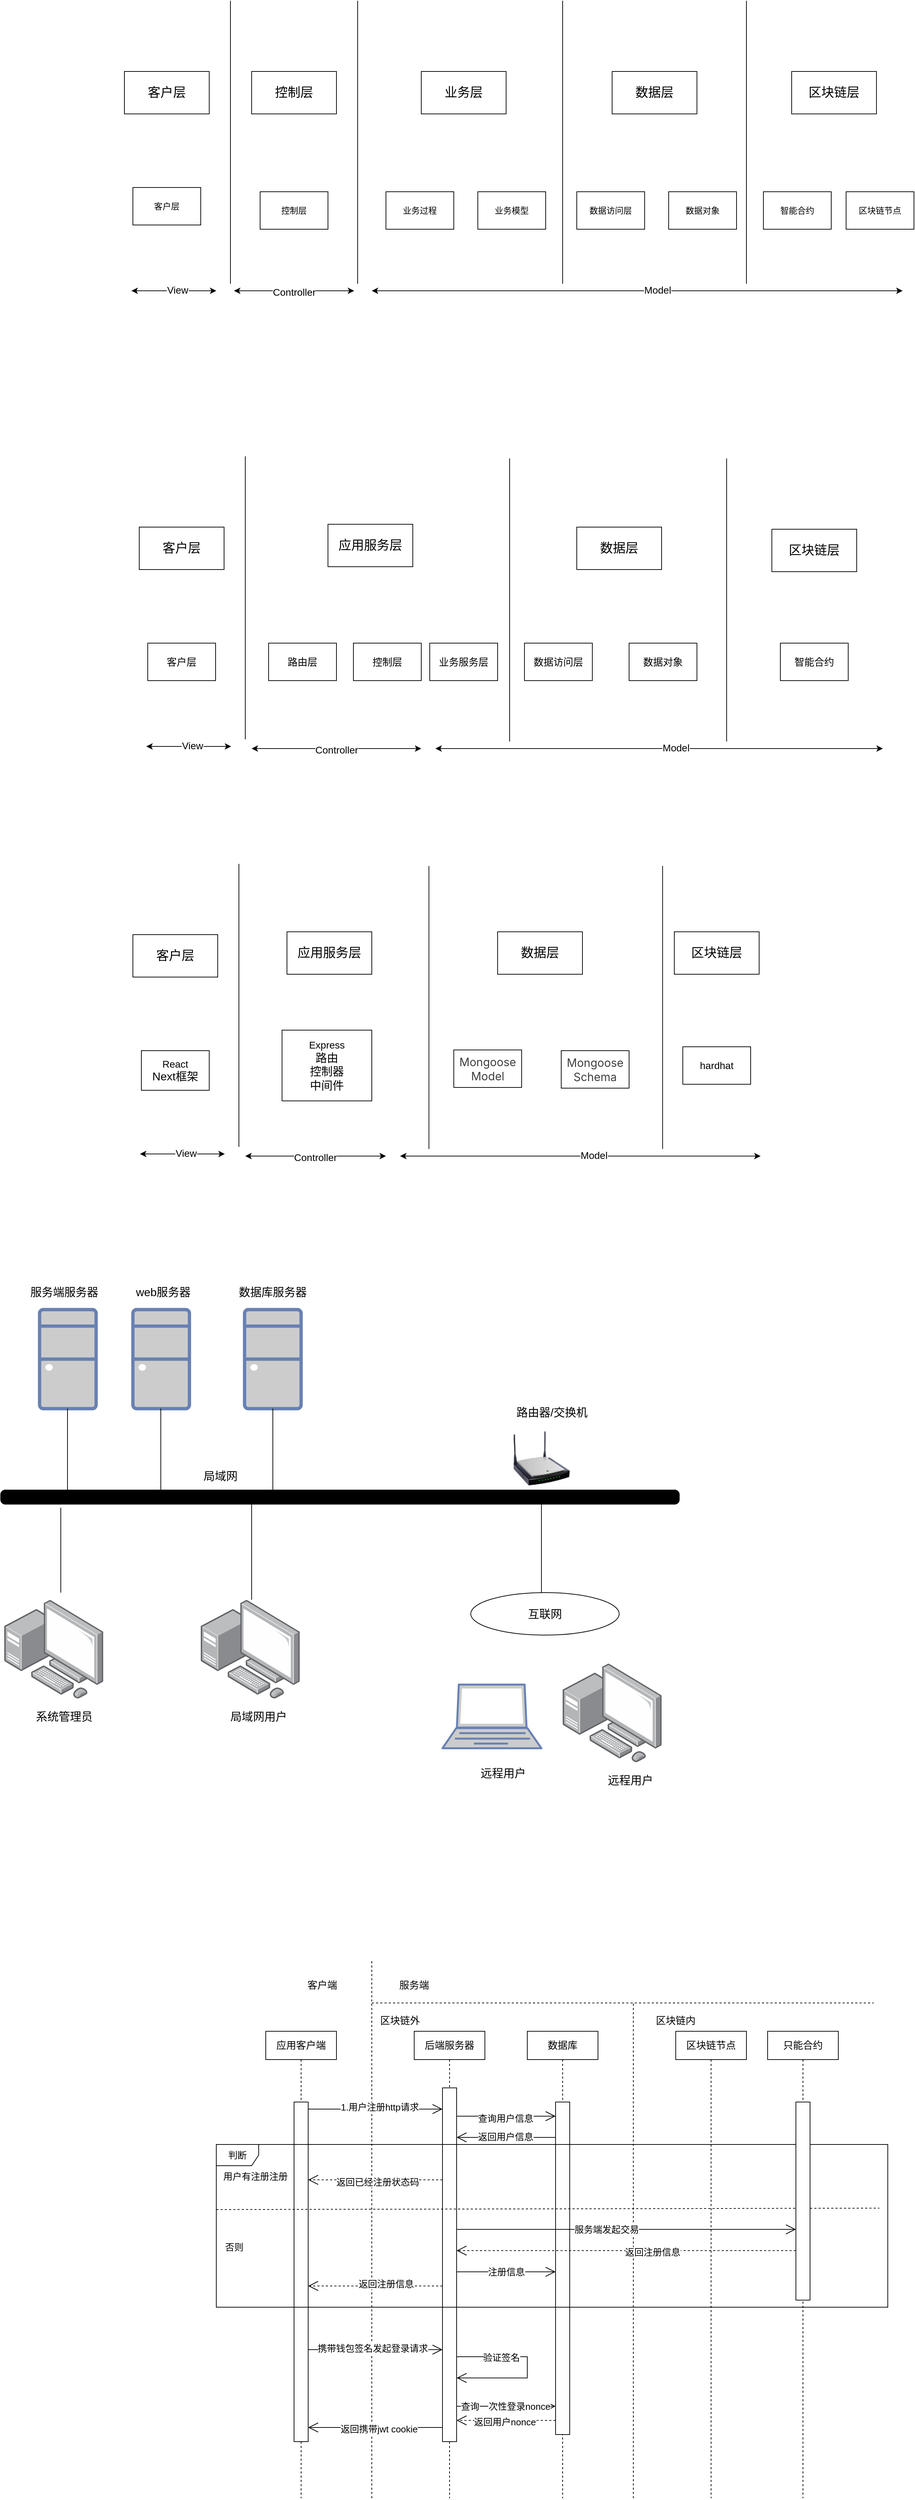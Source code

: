 <mxfile version="26.2.4">
  <diagram id="C5RBs43oDa-KdzZeNtuy" name="Page-1">
    <mxGraphModel dx="1741" dy="1068" grid="1" gridSize="10" guides="0" tooltips="1" connect="1" arrows="1" fold="1" page="0" pageScale="1" pageWidth="827" pageHeight="1169" math="0" shadow="0">
      <root>
        <mxCell id="WIyWlLk6GJQsqaUBKTNV-0" />
        <mxCell id="WIyWlLk6GJQsqaUBKTNV-1" parent="WIyWlLk6GJQsqaUBKTNV-0" />
        <mxCell id="x6ypGN8X6-f26hYu9-0w-0" value="控制层" style="rounded=0;whiteSpace=wrap;html=1;" parent="WIyWlLk6GJQsqaUBKTNV-1" vertex="1">
          <mxGeometry x="82" y="260" width="96" height="53" as="geometry" />
        </mxCell>
        <mxCell id="x6ypGN8X6-f26hYu9-0w-9" value="&lt;font style=&quot;font-size: 18px;&quot;&gt;客户层&lt;/font&gt;" style="rounded=0;whiteSpace=wrap;html=1;" parent="WIyWlLk6GJQsqaUBKTNV-1" vertex="1">
          <mxGeometry x="-110" y="90" width="120" height="60" as="geometry" />
        </mxCell>
        <mxCell id="x6ypGN8X6-f26hYu9-0w-10" value="" style="endArrow=none;html=1;rounded=0;" parent="WIyWlLk6GJQsqaUBKTNV-1" edge="1">
          <mxGeometry width="50" height="50" relative="1" as="geometry">
            <mxPoint x="40" y="390" as="sourcePoint" />
            <mxPoint x="40" y="-10" as="targetPoint" />
          </mxGeometry>
        </mxCell>
        <mxCell id="x6ypGN8X6-f26hYu9-0w-12" value="&lt;font style=&quot;font-size: 18px;&quot;&gt;控制层&lt;/font&gt;" style="rounded=0;whiteSpace=wrap;html=1;" parent="WIyWlLk6GJQsqaUBKTNV-1" vertex="1">
          <mxGeometry x="70" y="90" width="120" height="60" as="geometry" />
        </mxCell>
        <mxCell id="x6ypGN8X6-f26hYu9-0w-13" value="" style="endArrow=none;html=1;rounded=0;" parent="WIyWlLk6GJQsqaUBKTNV-1" edge="1">
          <mxGeometry width="50" height="50" relative="1" as="geometry">
            <mxPoint x="220" y="390" as="sourcePoint" />
            <mxPoint x="220" y="-10" as="targetPoint" />
          </mxGeometry>
        </mxCell>
        <mxCell id="x6ypGN8X6-f26hYu9-0w-14" value="" style="endArrow=none;html=1;rounded=0;" parent="WIyWlLk6GJQsqaUBKTNV-1" edge="1">
          <mxGeometry width="50" height="50" relative="1" as="geometry">
            <mxPoint x="510" y="390" as="sourcePoint" />
            <mxPoint x="510" y="-10" as="targetPoint" />
          </mxGeometry>
        </mxCell>
        <mxCell id="x6ypGN8X6-f26hYu9-0w-15" value="&lt;span style=&quot;font-size: 18px;&quot;&gt;业务层&lt;/span&gt;" style="rounded=0;whiteSpace=wrap;html=1;" parent="WIyWlLk6GJQsqaUBKTNV-1" vertex="1">
          <mxGeometry x="310" y="90" width="120" height="60" as="geometry" />
        </mxCell>
        <mxCell id="x6ypGN8X6-f26hYu9-0w-16" value="&lt;span style=&quot;font-size: 18px;&quot;&gt;数据层&lt;/span&gt;" style="rounded=0;whiteSpace=wrap;html=1;" parent="WIyWlLk6GJQsqaUBKTNV-1" vertex="1">
          <mxGeometry x="580" y="90" width="120" height="60" as="geometry" />
        </mxCell>
        <mxCell id="x6ypGN8X6-f26hYu9-0w-22" value="&lt;span style=&quot;font-size: 18px;&quot;&gt;区块链层&lt;/span&gt;" style="rounded=0;whiteSpace=wrap;html=1;" parent="WIyWlLk6GJQsqaUBKTNV-1" vertex="1">
          <mxGeometry x="834" y="90" width="120" height="60" as="geometry" />
        </mxCell>
        <mxCell id="x6ypGN8X6-f26hYu9-0w-23" value="" style="endArrow=none;html=1;rounded=0;" parent="WIyWlLk6GJQsqaUBKTNV-1" edge="1">
          <mxGeometry width="50" height="50" relative="1" as="geometry">
            <mxPoint x="770" y="390" as="sourcePoint" />
            <mxPoint x="770" y="-10" as="targetPoint" />
          </mxGeometry>
        </mxCell>
        <mxCell id="x6ypGN8X6-f26hYu9-0w-24" value="客户层" style="rounded=0;whiteSpace=wrap;html=1;" parent="WIyWlLk6GJQsqaUBKTNV-1" vertex="1">
          <mxGeometry x="-98" y="254" width="96" height="53" as="geometry" />
        </mxCell>
        <mxCell id="x6ypGN8X6-f26hYu9-0w-25" value="业务过程" style="rounded=0;whiteSpace=wrap;html=1;" parent="WIyWlLk6GJQsqaUBKTNV-1" vertex="1">
          <mxGeometry x="260" y="260" width="96" height="53" as="geometry" />
        </mxCell>
        <mxCell id="x6ypGN8X6-f26hYu9-0w-26" value="" style="endArrow=classic;startArrow=classic;html=1;rounded=0;" parent="WIyWlLk6GJQsqaUBKTNV-1" edge="1">
          <mxGeometry width="50" height="50" relative="1" as="geometry">
            <mxPoint x="-100" y="400" as="sourcePoint" />
            <mxPoint x="20" y="400" as="targetPoint" />
          </mxGeometry>
        </mxCell>
        <mxCell id="x6ypGN8X6-f26hYu9-0w-27" value="&lt;font style=&quot;font-size: 14px;&quot;&gt;View&lt;/font&gt;" style="edgeLabel;html=1;align=center;verticalAlign=middle;resizable=0;points=[];" parent="x6ypGN8X6-f26hYu9-0w-26" vertex="1" connectable="0">
          <mxGeometry x="0.075" y="1" relative="1" as="geometry">
            <mxPoint as="offset" />
          </mxGeometry>
        </mxCell>
        <mxCell id="x6ypGN8X6-f26hYu9-0w-28" value="" style="endArrow=classic;startArrow=classic;html=1;rounded=0;" parent="WIyWlLk6GJQsqaUBKTNV-1" edge="1">
          <mxGeometry width="50" height="50" relative="1" as="geometry">
            <mxPoint x="45" y="400" as="sourcePoint" />
            <mxPoint x="215" y="400" as="targetPoint" />
          </mxGeometry>
        </mxCell>
        <mxCell id="x6ypGN8X6-f26hYu9-0w-34" value="&lt;font style=&quot;font-size: 14px;&quot;&gt;Controller&lt;/font&gt;" style="edgeLabel;html=1;align=center;verticalAlign=middle;resizable=0;points=[];" parent="x6ypGN8X6-f26hYu9-0w-28" vertex="1" connectable="0">
          <mxGeometry x="0.049" y="-2" relative="1" as="geometry">
            <mxPoint x="-4" as="offset" />
          </mxGeometry>
        </mxCell>
        <mxCell id="x6ypGN8X6-f26hYu9-0w-30" value="" style="endArrow=classic;startArrow=classic;html=1;rounded=0;" parent="WIyWlLk6GJQsqaUBKTNV-1" edge="1">
          <mxGeometry width="50" height="50" relative="1" as="geometry">
            <mxPoint x="240" y="400" as="sourcePoint" />
            <mxPoint x="991" y="400" as="targetPoint" />
          </mxGeometry>
        </mxCell>
        <mxCell id="x6ypGN8X6-f26hYu9-0w-31" value="&lt;span style=&quot;font-size: 14px;&quot;&gt;Model&lt;/span&gt;" style="edgeLabel;html=1;align=center;verticalAlign=middle;resizable=0;points=[];" parent="x6ypGN8X6-f26hYu9-0w-30" vertex="1" connectable="0">
          <mxGeometry x="0.075" y="1" relative="1" as="geometry">
            <mxPoint as="offset" />
          </mxGeometry>
        </mxCell>
        <mxCell id="x6ypGN8X6-f26hYu9-0w-36" value="数据访问层" style="rounded=0;whiteSpace=wrap;html=1;" parent="WIyWlLk6GJQsqaUBKTNV-1" vertex="1">
          <mxGeometry x="530" y="260" width="96" height="53" as="geometry" />
        </mxCell>
        <mxCell id="x6ypGN8X6-f26hYu9-0w-37" value="数据对象" style="rounded=0;whiteSpace=wrap;html=1;" parent="WIyWlLk6GJQsqaUBKTNV-1" vertex="1">
          <mxGeometry x="660" y="260" width="96" height="53" as="geometry" />
        </mxCell>
        <mxCell id="x6ypGN8X6-f26hYu9-0w-38" value="业务模型" style="rounded=0;whiteSpace=wrap;html=1;" parent="WIyWlLk6GJQsqaUBKTNV-1" vertex="1">
          <mxGeometry x="390" y="260" width="96" height="53" as="geometry" />
        </mxCell>
        <mxCell id="x6ypGN8X6-f26hYu9-0w-39" value="智能合约" style="rounded=0;whiteSpace=wrap;html=1;" parent="WIyWlLk6GJQsqaUBKTNV-1" vertex="1">
          <mxGeometry x="794" y="260" width="96" height="53" as="geometry" />
        </mxCell>
        <mxCell id="x6ypGN8X6-f26hYu9-0w-40" value="区块链节点" style="rounded=0;whiteSpace=wrap;html=1;" parent="WIyWlLk6GJQsqaUBKTNV-1" vertex="1">
          <mxGeometry x="911" y="260" width="96" height="53" as="geometry" />
        </mxCell>
        <mxCell id="x6ypGN8X6-f26hYu9-0w-64" value="控制层" style="rounded=0;whiteSpace=wrap;html=1;fontSize=14;" parent="WIyWlLk6GJQsqaUBKTNV-1" vertex="1">
          <mxGeometry x="214" y="898" width="96" height="53" as="geometry" />
        </mxCell>
        <mxCell id="x6ypGN8X6-f26hYu9-0w-65" value="&lt;font style=&quot;font-size: 18px;&quot;&gt;客户层&lt;/font&gt;" style="rounded=0;whiteSpace=wrap;html=1;" parent="WIyWlLk6GJQsqaUBKTNV-1" vertex="1">
          <mxGeometry x="-89" y="734" width="120" height="60" as="geometry" />
        </mxCell>
        <mxCell id="x6ypGN8X6-f26hYu9-0w-66" value="" style="endArrow=none;html=1;rounded=0;" parent="WIyWlLk6GJQsqaUBKTNV-1" edge="1">
          <mxGeometry width="50" height="50" relative="1" as="geometry">
            <mxPoint x="61" y="1034" as="sourcePoint" />
            <mxPoint x="61" y="634" as="targetPoint" />
          </mxGeometry>
        </mxCell>
        <mxCell id="x6ypGN8X6-f26hYu9-0w-67" value="&lt;font style=&quot;font-size: 18px;&quot;&gt;应用服务层&lt;/font&gt;" style="rounded=0;whiteSpace=wrap;html=1;" parent="WIyWlLk6GJQsqaUBKTNV-1" vertex="1">
          <mxGeometry x="178" y="730" width="120" height="60" as="geometry" />
        </mxCell>
        <mxCell id="x6ypGN8X6-f26hYu9-0w-68" value="" style="endArrow=none;html=1;rounded=0;" parent="WIyWlLk6GJQsqaUBKTNV-1" edge="1">
          <mxGeometry width="50" height="50" relative="1" as="geometry">
            <mxPoint x="435" y="1037" as="sourcePoint" />
            <mxPoint x="435" y="637" as="targetPoint" />
          </mxGeometry>
        </mxCell>
        <mxCell id="x6ypGN8X6-f26hYu9-0w-71" value="&lt;span style=&quot;font-size: 18px;&quot;&gt;数据层&lt;/span&gt;" style="rounded=0;whiteSpace=wrap;html=1;" parent="WIyWlLk6GJQsqaUBKTNV-1" vertex="1">
          <mxGeometry x="530" y="734" width="120" height="60" as="geometry" />
        </mxCell>
        <mxCell id="x6ypGN8X6-f26hYu9-0w-72" value="&lt;span style=&quot;font-size: 18px;&quot;&gt;区块链层&lt;/span&gt;" style="rounded=0;whiteSpace=wrap;html=1;" parent="WIyWlLk6GJQsqaUBKTNV-1" vertex="1">
          <mxGeometry x="806" y="737" width="120" height="60" as="geometry" />
        </mxCell>
        <mxCell id="x6ypGN8X6-f26hYu9-0w-73" value="" style="endArrow=none;html=1;rounded=0;" parent="WIyWlLk6GJQsqaUBKTNV-1" edge="1">
          <mxGeometry width="50" height="50" relative="1" as="geometry">
            <mxPoint x="742" y="1037" as="sourcePoint" />
            <mxPoint x="742" y="637" as="targetPoint" />
          </mxGeometry>
        </mxCell>
        <mxCell id="x6ypGN8X6-f26hYu9-0w-74" value="&lt;font&gt;客户层&lt;/font&gt;" style="rounded=0;whiteSpace=wrap;html=1;fontSize=14;" parent="WIyWlLk6GJQsqaUBKTNV-1" vertex="1">
          <mxGeometry x="-77" y="898" width="96" height="53" as="geometry" />
        </mxCell>
        <mxCell id="x6ypGN8X6-f26hYu9-0w-76" value="" style="endArrow=classic;startArrow=classic;html=1;rounded=0;" parent="WIyWlLk6GJQsqaUBKTNV-1" edge="1">
          <mxGeometry width="50" height="50" relative="1" as="geometry">
            <mxPoint x="-79" y="1044" as="sourcePoint" />
            <mxPoint x="41" y="1044" as="targetPoint" />
          </mxGeometry>
        </mxCell>
        <mxCell id="x6ypGN8X6-f26hYu9-0w-77" value="&lt;font style=&quot;font-size: 14px;&quot;&gt;View&lt;/font&gt;" style="edgeLabel;html=1;align=center;verticalAlign=middle;resizable=0;points=[];" parent="x6ypGN8X6-f26hYu9-0w-76" vertex="1" connectable="0">
          <mxGeometry x="0.075" y="1" relative="1" as="geometry">
            <mxPoint as="offset" />
          </mxGeometry>
        </mxCell>
        <mxCell id="x6ypGN8X6-f26hYu9-0w-78" value="" style="endArrow=classic;startArrow=classic;html=1;rounded=0;" parent="WIyWlLk6GJQsqaUBKTNV-1" edge="1">
          <mxGeometry width="50" height="50" relative="1" as="geometry">
            <mxPoint x="70" y="1047" as="sourcePoint" />
            <mxPoint x="310" y="1047" as="targetPoint" />
          </mxGeometry>
        </mxCell>
        <mxCell id="x6ypGN8X6-f26hYu9-0w-79" value="&lt;font style=&quot;font-size: 14px;&quot;&gt;Controller&lt;/font&gt;" style="edgeLabel;html=1;align=center;verticalAlign=middle;resizable=0;points=[];" parent="x6ypGN8X6-f26hYu9-0w-78" vertex="1" connectable="0">
          <mxGeometry x="0.049" y="-2" relative="1" as="geometry">
            <mxPoint x="-6" as="offset" />
          </mxGeometry>
        </mxCell>
        <mxCell id="x6ypGN8X6-f26hYu9-0w-80" value="" style="endArrow=classic;startArrow=classic;html=1;rounded=0;" parent="WIyWlLk6GJQsqaUBKTNV-1" edge="1">
          <mxGeometry width="50" height="50" relative="1" as="geometry">
            <mxPoint x="330" y="1047" as="sourcePoint" />
            <mxPoint x="963" y="1047" as="targetPoint" />
          </mxGeometry>
        </mxCell>
        <mxCell id="x6ypGN8X6-f26hYu9-0w-81" value="&lt;span style=&quot;font-size: 14px;&quot;&gt;Model&lt;/span&gt;" style="edgeLabel;html=1;align=center;verticalAlign=middle;resizable=0;points=[];" parent="x6ypGN8X6-f26hYu9-0w-80" vertex="1" connectable="0">
          <mxGeometry x="0.075" y="1" relative="1" as="geometry">
            <mxPoint as="offset" />
          </mxGeometry>
        </mxCell>
        <mxCell id="x6ypGN8X6-f26hYu9-0w-82" value="数据访问层" style="rounded=0;whiteSpace=wrap;html=1;fontSize=14;" parent="WIyWlLk6GJQsqaUBKTNV-1" vertex="1">
          <mxGeometry x="456" y="898" width="96" height="53" as="geometry" />
        </mxCell>
        <mxCell id="x6ypGN8X6-f26hYu9-0w-83" value="数据对象" style="rounded=0;whiteSpace=wrap;html=1;fontSize=14;" parent="WIyWlLk6GJQsqaUBKTNV-1" vertex="1">
          <mxGeometry x="604" y="898" width="96" height="53" as="geometry" />
        </mxCell>
        <mxCell id="x6ypGN8X6-f26hYu9-0w-85" value="智能合约" style="rounded=0;whiteSpace=wrap;html=1;fontSize=14;" parent="WIyWlLk6GJQsqaUBKTNV-1" vertex="1">
          <mxGeometry x="818" y="898" width="96" height="53" as="geometry" />
        </mxCell>
        <mxCell id="x6ypGN8X6-f26hYu9-0w-88" value="&lt;font&gt;路由层&lt;/font&gt;" style="rounded=0;whiteSpace=wrap;html=1;fontSize=14;" parent="WIyWlLk6GJQsqaUBKTNV-1" vertex="1">
          <mxGeometry x="94" y="898" width="96" height="53" as="geometry" />
        </mxCell>
        <mxCell id="x6ypGN8X6-f26hYu9-0w-89" value="业务服务层" style="rounded=0;whiteSpace=wrap;html=1;fontSize=14;" parent="WIyWlLk6GJQsqaUBKTNV-1" vertex="1">
          <mxGeometry x="322" y="898" width="96" height="53" as="geometry" />
        </mxCell>
        <mxCell id="x6ypGN8X6-f26hYu9-0w-111" value="&lt;font style=&quot;font-size: 18px;&quot;&gt;客户层&lt;/font&gt;" style="rounded=0;whiteSpace=wrap;html=1;" parent="WIyWlLk6GJQsqaUBKTNV-1" vertex="1">
          <mxGeometry x="-98" y="1310" width="120" height="60" as="geometry" />
        </mxCell>
        <mxCell id="x6ypGN8X6-f26hYu9-0w-112" value="" style="endArrow=none;html=1;rounded=0;" parent="WIyWlLk6GJQsqaUBKTNV-1" edge="1">
          <mxGeometry width="50" height="50" relative="1" as="geometry">
            <mxPoint x="52" y="1610" as="sourcePoint" />
            <mxPoint x="52" y="1210" as="targetPoint" />
          </mxGeometry>
        </mxCell>
        <mxCell id="x6ypGN8X6-f26hYu9-0w-113" value="&lt;font style=&quot;font-size: 18px;&quot;&gt;应用服务层&lt;/font&gt;" style="rounded=0;whiteSpace=wrap;html=1;" parent="WIyWlLk6GJQsqaUBKTNV-1" vertex="1">
          <mxGeometry x="120" y="1306" width="120" height="60" as="geometry" />
        </mxCell>
        <mxCell id="x6ypGN8X6-f26hYu9-0w-114" value="" style="endArrow=none;html=1;rounded=0;" parent="WIyWlLk6GJQsqaUBKTNV-1" edge="1">
          <mxGeometry width="50" height="50" relative="1" as="geometry">
            <mxPoint x="320.82" y="1613" as="sourcePoint" />
            <mxPoint x="320.82" y="1213" as="targetPoint" />
          </mxGeometry>
        </mxCell>
        <mxCell id="x6ypGN8X6-f26hYu9-0w-115" value="&lt;span style=&quot;font-size: 18px;&quot;&gt;数据层&lt;/span&gt;" style="rounded=0;whiteSpace=wrap;html=1;" parent="WIyWlLk6GJQsqaUBKTNV-1" vertex="1">
          <mxGeometry x="418" y="1306" width="120" height="60" as="geometry" />
        </mxCell>
        <mxCell id="x6ypGN8X6-f26hYu9-0w-116" value="&lt;span style=&quot;font-size: 18px;&quot;&gt;区块链层&lt;/span&gt;" style="rounded=0;whiteSpace=wrap;html=1;" parent="WIyWlLk6GJQsqaUBKTNV-1" vertex="1">
          <mxGeometry x="668" y="1306" width="120" height="60" as="geometry" />
        </mxCell>
        <mxCell id="x6ypGN8X6-f26hYu9-0w-117" value="" style="endArrow=none;html=1;rounded=0;" parent="WIyWlLk6GJQsqaUBKTNV-1" edge="1">
          <mxGeometry width="50" height="50" relative="1" as="geometry">
            <mxPoint x="651.41" y="1613" as="sourcePoint" />
            <mxPoint x="651.41" y="1213" as="targetPoint" />
          </mxGeometry>
        </mxCell>
        <mxCell id="x6ypGN8X6-f26hYu9-0w-118" value="&lt;font style=&quot;font-size: 14px;&quot;&gt;React&lt;/font&gt;&lt;div&gt;&lt;font size=&quot;3&quot;&gt;Next框架&lt;/font&gt;&lt;/div&gt;" style="rounded=0;whiteSpace=wrap;html=1;" parent="WIyWlLk6GJQsqaUBKTNV-1" vertex="1">
          <mxGeometry x="-86" y="1474" width="96" height="56" as="geometry" />
        </mxCell>
        <mxCell id="x6ypGN8X6-f26hYu9-0w-119" value="" style="endArrow=classic;startArrow=classic;html=1;rounded=0;" parent="WIyWlLk6GJQsqaUBKTNV-1" edge="1">
          <mxGeometry width="50" height="50" relative="1" as="geometry">
            <mxPoint x="-88" y="1620" as="sourcePoint" />
            <mxPoint x="32" y="1620" as="targetPoint" />
          </mxGeometry>
        </mxCell>
        <mxCell id="x6ypGN8X6-f26hYu9-0w-120" value="&lt;font style=&quot;font-size: 14px;&quot;&gt;View&lt;/font&gt;" style="edgeLabel;html=1;align=center;verticalAlign=middle;resizable=0;points=[];" parent="x6ypGN8X6-f26hYu9-0w-119" vertex="1" connectable="0">
          <mxGeometry x="0.075" y="1" relative="1" as="geometry">
            <mxPoint as="offset" />
          </mxGeometry>
        </mxCell>
        <mxCell id="x6ypGN8X6-f26hYu9-0w-121" value="" style="endArrow=classic;startArrow=classic;html=1;rounded=0;" parent="WIyWlLk6GJQsqaUBKTNV-1" edge="1">
          <mxGeometry width="50" height="50" relative="1" as="geometry">
            <mxPoint x="61" y="1623" as="sourcePoint" />
            <mxPoint x="260" y="1623" as="targetPoint" />
          </mxGeometry>
        </mxCell>
        <mxCell id="x6ypGN8X6-f26hYu9-0w-122" value="&lt;font style=&quot;font-size: 14px;&quot;&gt;Controller&lt;/font&gt;" style="edgeLabel;html=1;align=center;verticalAlign=middle;resizable=0;points=[];" parent="x6ypGN8X6-f26hYu9-0w-121" vertex="1" connectable="0">
          <mxGeometry x="0.049" y="-2" relative="1" as="geometry">
            <mxPoint x="-6" as="offset" />
          </mxGeometry>
        </mxCell>
        <mxCell id="x6ypGN8X6-f26hYu9-0w-123" value="" style="endArrow=classic;startArrow=classic;html=1;rounded=0;" parent="WIyWlLk6GJQsqaUBKTNV-1" edge="1">
          <mxGeometry width="50" height="50" relative="1" as="geometry">
            <mxPoint x="280" y="1623" as="sourcePoint" />
            <mxPoint x="790" y="1623" as="targetPoint" />
          </mxGeometry>
        </mxCell>
        <mxCell id="x6ypGN8X6-f26hYu9-0w-124" value="&lt;span style=&quot;font-size: 14px;&quot;&gt;Model&lt;/span&gt;" style="edgeLabel;html=1;align=center;verticalAlign=middle;resizable=0;points=[];" parent="x6ypGN8X6-f26hYu9-0w-123" vertex="1" connectable="0">
          <mxGeometry x="0.075" y="1" relative="1" as="geometry">
            <mxPoint as="offset" />
          </mxGeometry>
        </mxCell>
        <mxCell id="x6ypGN8X6-f26hYu9-0w-125" value="&lt;span style=&quot;color: rgb(64, 64, 64); font-family: DeepSeek-CJK-patch, Inter, system-ui, -apple-system, BlinkMacSystemFont, &amp;quot;Segoe UI&amp;quot;, Roboto, &amp;quot;Noto Sans&amp;quot;, Ubuntu, Cantarell, &amp;quot;Helvetica Neue&amp;quot;, Oxygen, &amp;quot;Open Sans&amp;quot;, sans-serif; font-size: 16.002px; text-align: left;&quot;&gt;Mongoose Model&lt;/span&gt;" style="rounded=0;whiteSpace=wrap;html=1;" parent="WIyWlLk6GJQsqaUBKTNV-1" vertex="1">
          <mxGeometry x="356" y="1473" width="96" height="53" as="geometry" />
        </mxCell>
        <mxCell id="x6ypGN8X6-f26hYu9-0w-126" value="&lt;span style=&quot;color: rgb(64, 64, 64); font-family: DeepSeek-CJK-patch, Inter, system-ui, -apple-system, BlinkMacSystemFont, &amp;quot;Segoe UI&amp;quot;, Roboto, &amp;quot;Noto Sans&amp;quot;, Ubuntu, Cantarell, &amp;quot;Helvetica Neue&amp;quot;, Oxygen, &amp;quot;Open Sans&amp;quot;, sans-serif; font-size: 16.002px; text-align: left;&quot;&gt;Mongoose Schema&lt;/span&gt;" style="rounded=0;whiteSpace=wrap;html=1;" parent="WIyWlLk6GJQsqaUBKTNV-1" vertex="1">
          <mxGeometry x="508" y="1474" width="96" height="53" as="geometry" />
        </mxCell>
        <mxCell id="x6ypGN8X6-f26hYu9-0w-127" value="&lt;font style=&quot;font-size: 14px;&quot;&gt;hardhat&lt;/font&gt;" style="rounded=0;whiteSpace=wrap;html=1;" parent="WIyWlLk6GJQsqaUBKTNV-1" vertex="1">
          <mxGeometry x="680" y="1468.5" width="96" height="53" as="geometry" />
        </mxCell>
        <mxCell id="x6ypGN8X6-f26hYu9-0w-128" value="&lt;font style=&quot;font-size: 14px;&quot;&gt;Express&lt;/font&gt;&lt;div&gt;&lt;font size=&quot;3&quot;&gt;路由&lt;/font&gt;&lt;/div&gt;&lt;div&gt;&lt;font size=&quot;3&quot;&gt;控制器&lt;/font&gt;&lt;/div&gt;&lt;div&gt;&lt;font size=&quot;3&quot;&gt;中间件&lt;/font&gt;&lt;/div&gt;" style="rounded=0;whiteSpace=wrap;html=1;" parent="WIyWlLk6GJQsqaUBKTNV-1" vertex="1">
          <mxGeometry x="113" y="1445" width="127" height="100" as="geometry" />
        </mxCell>
        <mxCell id="34PC_S3u4fPD3pMYHmbV-0" value="" style="image;points=[];aspect=fixed;html=1;align=center;shadow=0;dashed=0;image=img/lib/allied_telesis/computer_and_terminals/Personal_Computer_with_Server.svg;fontSize=16;" parent="WIyWlLk6GJQsqaUBKTNV-1" vertex="1">
          <mxGeometry x="-280" y="2250" width="140" height="140" as="geometry" />
        </mxCell>
        <mxCell id="34PC_S3u4fPD3pMYHmbV-1" value="" style="image;points=[];aspect=fixed;html=1;align=center;shadow=0;dashed=0;image=img/lib/allied_telesis/computer_and_terminals/Personal_Computer_with_Server.svg;fontSize=16;" parent="WIyWlLk6GJQsqaUBKTNV-1" vertex="1">
          <mxGeometry x="-2" y="2250" width="140" height="140" as="geometry" />
        </mxCell>
        <mxCell id="34PC_S3u4fPD3pMYHmbV-2" value="" style="fontColor=#0066CC;verticalAlign=top;verticalLabelPosition=bottom;labelPosition=center;align=center;html=1;outlineConnect=0;fillColor=#CCCCCC;strokeColor=#6881B3;gradientColor=none;gradientDirection=north;strokeWidth=2;shape=mxgraph.networks.desktop_pc;fontSize=16;" parent="WIyWlLk6GJQsqaUBKTNV-1" vertex="1">
          <mxGeometry x="-98" y="1840" width="80" height="140" as="geometry" />
        </mxCell>
        <mxCell id="34PC_S3u4fPD3pMYHmbV-3" value="" style="fontColor=#0066CC;verticalAlign=top;verticalLabelPosition=bottom;labelPosition=center;align=center;html=1;outlineConnect=0;fillColor=#CCCCCC;strokeColor=#6881B3;gradientColor=none;gradientDirection=north;strokeWidth=2;shape=mxgraph.networks.desktop_pc;fontSize=16;" parent="WIyWlLk6GJQsqaUBKTNV-1" vertex="1">
          <mxGeometry x="60" y="1840" width="80" height="140" as="geometry" />
        </mxCell>
        <mxCell id="34PC_S3u4fPD3pMYHmbV-14" value="" style="rounded=1;whiteSpace=wrap;html=1;strokeWidth=11;fontSize=16;" parent="WIyWlLk6GJQsqaUBKTNV-1" vertex="1">
          <mxGeometry x="-280" y="2100" width="950" height="10" as="geometry" />
        </mxCell>
        <mxCell id="34PC_S3u4fPD3pMYHmbV-15" value="" style="orthogonalLoop=1;jettySize=auto;html=1;rounded=0;endArrow=none;startFill=0;fontSize=16;" parent="WIyWlLk6GJQsqaUBKTNV-1" edge="1">
          <mxGeometry width="80" relative="1" as="geometry">
            <mxPoint x="-200" y="2120" as="sourcePoint" />
            <mxPoint x="-200" y="2240" as="targetPoint" />
          </mxGeometry>
        </mxCell>
        <mxCell id="34PC_S3u4fPD3pMYHmbV-16" value="" style="orthogonalLoop=1;jettySize=auto;html=1;rounded=0;endArrow=none;startFill=0;fontSize=16;" parent="WIyWlLk6GJQsqaUBKTNV-1" edge="1">
          <mxGeometry width="80" relative="1" as="geometry">
            <mxPoint x="70" y="2115" as="sourcePoint" />
            <mxPoint x="70" y="2250" as="targetPoint" />
          </mxGeometry>
        </mxCell>
        <mxCell id="34PC_S3u4fPD3pMYHmbV-17" value="" style="orthogonalLoop=1;jettySize=auto;html=1;rounded=0;endArrow=none;startFill=0;fontSize=16;" parent="WIyWlLk6GJQsqaUBKTNV-1" edge="1">
          <mxGeometry width="80" relative="1" as="geometry">
            <mxPoint x="-58.5" y="1980" as="sourcePoint" />
            <mxPoint x="-58.5" y="2100" as="targetPoint" />
          </mxGeometry>
        </mxCell>
        <mxCell id="34PC_S3u4fPD3pMYHmbV-18" value="" style="orthogonalLoop=1;jettySize=auto;html=1;rounded=0;endArrow=none;startFill=0;fontSize=16;" parent="WIyWlLk6GJQsqaUBKTNV-1" edge="1">
          <mxGeometry width="80" relative="1" as="geometry">
            <mxPoint x="100" y="1980" as="sourcePoint" />
            <mxPoint x="100" y="2100" as="targetPoint" />
          </mxGeometry>
        </mxCell>
        <mxCell id="34PC_S3u4fPD3pMYHmbV-19" value="web服务器" style="text;html=1;align=center;verticalAlign=middle;whiteSpace=wrap;rounded=0;fontSize=16;" parent="WIyWlLk6GJQsqaUBKTNV-1" vertex="1">
          <mxGeometry x="-110" y="1800" width="110" height="30" as="geometry" />
        </mxCell>
        <mxCell id="34PC_S3u4fPD3pMYHmbV-20" value="" style="fontColor=#0066CC;verticalAlign=top;verticalLabelPosition=bottom;labelPosition=center;align=center;html=1;outlineConnect=0;fillColor=#CCCCCC;strokeColor=#6881B3;gradientColor=none;gradientDirection=north;strokeWidth=2;shape=mxgraph.networks.desktop_pc;fontSize=16;" parent="WIyWlLk6GJQsqaUBKTNV-1" vertex="1">
          <mxGeometry x="-230" y="1840" width="80" height="140" as="geometry" />
        </mxCell>
        <mxCell id="34PC_S3u4fPD3pMYHmbV-21" value="" style="orthogonalLoop=1;jettySize=auto;html=1;rounded=0;endArrow=none;startFill=0;fontSize=16;" parent="WIyWlLk6GJQsqaUBKTNV-1" edge="1">
          <mxGeometry width="80" relative="1" as="geometry">
            <mxPoint x="-190.5" y="1980" as="sourcePoint" />
            <mxPoint x="-190.5" y="2100" as="targetPoint" />
          </mxGeometry>
        </mxCell>
        <mxCell id="34PC_S3u4fPD3pMYHmbV-22" value="服务端服务器" style="text;html=1;align=center;verticalAlign=middle;whiteSpace=wrap;rounded=0;fontSize=16;" parent="WIyWlLk6GJQsqaUBKTNV-1" vertex="1">
          <mxGeometry x="-250" y="1800" width="110" height="30" as="geometry" />
        </mxCell>
        <mxCell id="34PC_S3u4fPD3pMYHmbV-23" value="数据库服务器" style="text;html=1;align=center;verticalAlign=middle;whiteSpace=wrap;rounded=0;fontSize=16;" parent="WIyWlLk6GJQsqaUBKTNV-1" vertex="1">
          <mxGeometry x="50" y="1800" width="100" height="30" as="geometry" />
        </mxCell>
        <mxCell id="34PC_S3u4fPD3pMYHmbV-24" value="系统管理员" style="text;html=1;align=center;verticalAlign=middle;whiteSpace=wrap;rounded=0;fontSize=16;" parent="WIyWlLk6GJQsqaUBKTNV-1" vertex="1">
          <mxGeometry x="-240" y="2400" width="90" height="30" as="geometry" />
        </mxCell>
        <mxCell id="34PC_S3u4fPD3pMYHmbV-25" value="局域网用户" style="text;html=1;align=center;verticalAlign=middle;whiteSpace=wrap;rounded=0;fontSize=16;" parent="WIyWlLk6GJQsqaUBKTNV-1" vertex="1">
          <mxGeometry x="30" y="2400" width="100" height="30" as="geometry" />
        </mxCell>
        <mxCell id="34PC_S3u4fPD3pMYHmbV-26" value="局域网" style="text;html=1;align=center;verticalAlign=middle;whiteSpace=wrap;rounded=0;fontSize=16;" parent="WIyWlLk6GJQsqaUBKTNV-1" vertex="1">
          <mxGeometry x="-10" y="2060" width="72" height="30" as="geometry" />
        </mxCell>
        <mxCell id="34PC_S3u4fPD3pMYHmbV-27" value="" style="image;html=1;image=img/lib/clip_art/networking/Wireless_Router_N_128x128.png;fontSize=16;" parent="WIyWlLk6GJQsqaUBKTNV-1" vertex="1">
          <mxGeometry x="440" y="2010" width="80" height="80" as="geometry" />
        </mxCell>
        <mxCell id="34PC_S3u4fPD3pMYHmbV-28" value="路由器/交换机" style="text;html=1;align=center;verticalAlign=middle;whiteSpace=wrap;rounded=0;fontSize=16;" parent="WIyWlLk6GJQsqaUBKTNV-1" vertex="1">
          <mxGeometry x="440" y="1970" width="110" height="30" as="geometry" />
        </mxCell>
        <mxCell id="34PC_S3u4fPD3pMYHmbV-29" value="" style="orthogonalLoop=1;jettySize=auto;html=1;rounded=0;endArrow=none;startFill=0;fontSize=16;" parent="WIyWlLk6GJQsqaUBKTNV-1" edge="1">
          <mxGeometry width="80" relative="1" as="geometry">
            <mxPoint x="480" y="2110" as="sourcePoint" />
            <mxPoint x="480" y="2245" as="targetPoint" />
          </mxGeometry>
        </mxCell>
        <mxCell id="34PC_S3u4fPD3pMYHmbV-31" value="" style="fontColor=#0066CC;verticalAlign=top;verticalLabelPosition=bottom;labelPosition=center;align=center;html=1;outlineConnect=0;fillColor=#CCCCCC;strokeColor=#6881B3;gradientColor=none;gradientDirection=north;strokeWidth=2;shape=mxgraph.networks.laptop;fontSize=16;" parent="WIyWlLk6GJQsqaUBKTNV-1" vertex="1">
          <mxGeometry x="340" y="2370" width="140" height="90" as="geometry" />
        </mxCell>
        <mxCell id="34PC_S3u4fPD3pMYHmbV-32" value="互联网" style="ellipse;whiteSpace=wrap;html=1;fontSize=16;" parent="WIyWlLk6GJQsqaUBKTNV-1" vertex="1">
          <mxGeometry x="380" y="2240" width="210" height="60" as="geometry" />
        </mxCell>
        <mxCell id="34PC_S3u4fPD3pMYHmbV-33" value="" style="image;points=[];aspect=fixed;html=1;align=center;shadow=0;dashed=0;image=img/lib/allied_telesis/computer_and_terminals/Personal_Computer_with_Server.svg;fontSize=16;" parent="WIyWlLk6GJQsqaUBKTNV-1" vertex="1">
          <mxGeometry x="510" y="2340" width="140" height="140" as="geometry" />
        </mxCell>
        <mxCell id="34PC_S3u4fPD3pMYHmbV-34" value="远程用户" style="text;html=1;align=center;verticalAlign=middle;whiteSpace=wrap;rounded=0;fontSize=16;" parent="WIyWlLk6GJQsqaUBKTNV-1" vertex="1">
          <mxGeometry x="390" y="2480" width="72" height="30" as="geometry" />
        </mxCell>
        <mxCell id="34PC_S3u4fPD3pMYHmbV-35" value="远程用户" style="text;html=1;align=center;verticalAlign=middle;whiteSpace=wrap;rounded=0;fontSize=16;" parent="WIyWlLk6GJQsqaUBKTNV-1" vertex="1">
          <mxGeometry x="570" y="2490" width="72" height="30" as="geometry" />
        </mxCell>
        <mxCell id="_s_XrGSySmN9xmIywYtK-0" value="应用客户端" style="shape=umlLifeline;perimeter=lifelinePerimeter;whiteSpace=wrap;html=1;container=1;dropTarget=0;collapsible=0;recursiveResize=0;outlineConnect=0;portConstraint=eastwest;newEdgeStyle={&quot;curved&quot;:0,&quot;rounded&quot;:0};fontSize=14;" vertex="1" parent="WIyWlLk6GJQsqaUBKTNV-1">
          <mxGeometry x="90" y="2860" width="100" height="660" as="geometry" />
        </mxCell>
        <mxCell id="_s_XrGSySmN9xmIywYtK-16" value="" style="html=1;points=[[0,0,0,0,5],[0,1,0,0,-5],[1,0,0,0,5],[1,1,0,0,-5]];perimeter=orthogonalPerimeter;outlineConnect=0;targetShapes=umlLifeline;portConstraint=eastwest;newEdgeStyle={&quot;curved&quot;:0,&quot;rounded&quot;:0};fontSize=13;" vertex="1" parent="_s_XrGSySmN9xmIywYtK-0">
          <mxGeometry x="40" y="100" width="20" height="480" as="geometry" />
        </mxCell>
        <mxCell id="_s_XrGSySmN9xmIywYtK-2" value="数据库" style="shape=umlLifeline;perimeter=lifelinePerimeter;whiteSpace=wrap;html=1;container=1;dropTarget=0;collapsible=0;recursiveResize=0;outlineConnect=0;portConstraint=eastwest;newEdgeStyle={&quot;curved&quot;:0,&quot;rounded&quot;:0};fontSize=14;" vertex="1" parent="WIyWlLk6GJQsqaUBKTNV-1">
          <mxGeometry x="460" y="2860" width="100" height="660" as="geometry" />
        </mxCell>
        <mxCell id="_s_XrGSySmN9xmIywYtK-20" value="" style="html=1;points=[[0,0,0,0,5],[0,1,0,0,-5],[1,0,0,0,5],[1,1,0,0,-5]];perimeter=orthogonalPerimeter;outlineConnect=0;targetShapes=umlLifeline;portConstraint=eastwest;newEdgeStyle={&quot;curved&quot;:0,&quot;rounded&quot;:0};fontSize=13;" vertex="1" parent="_s_XrGSySmN9xmIywYtK-2">
          <mxGeometry x="40" y="100" width="20" height="470" as="geometry" />
        </mxCell>
        <mxCell id="_s_XrGSySmN9xmIywYtK-3" value="后端服务器" style="shape=umlLifeline;perimeter=lifelinePerimeter;whiteSpace=wrap;html=1;container=1;dropTarget=0;collapsible=0;recursiveResize=0;outlineConnect=0;portConstraint=eastwest;newEdgeStyle={&quot;curved&quot;:0,&quot;rounded&quot;:0};fontSize=14;" vertex="1" parent="WIyWlLk6GJQsqaUBKTNV-1">
          <mxGeometry x="300" y="2860" width="100" height="660" as="geometry" />
        </mxCell>
        <mxCell id="_s_XrGSySmN9xmIywYtK-21" value="" style="html=1;points=[[0,0,0,0,5],[0,1,0,0,-5],[1,0,0,0,5],[1,1,0,0,-5]];perimeter=orthogonalPerimeter;outlineConnect=0;targetShapes=umlLifeline;portConstraint=eastwest;newEdgeStyle={&quot;curved&quot;:0,&quot;rounded&quot;:0};fontSize=13;" vertex="1" parent="_s_XrGSySmN9xmIywYtK-3">
          <mxGeometry x="40" y="80" width="20" height="500" as="geometry" />
        </mxCell>
        <mxCell id="_s_XrGSySmN9xmIywYtK-7" value="" style="endArrow=none;dashed=1;html=1;rounded=0;" edge="1" parent="WIyWlLk6GJQsqaUBKTNV-1">
          <mxGeometry width="50" height="50" relative="1" as="geometry">
            <mxPoint x="240" y="3520" as="sourcePoint" />
            <mxPoint x="240" y="2760" as="targetPoint" />
          </mxGeometry>
        </mxCell>
        <mxCell id="_s_XrGSySmN9xmIywYtK-8" value="" style="endArrow=none;dashed=1;html=1;rounded=0;" edge="1" parent="WIyWlLk6GJQsqaUBKTNV-1">
          <mxGeometry width="50" height="50" relative="1" as="geometry">
            <mxPoint x="240" y="2820" as="sourcePoint" />
            <mxPoint x="950" y="2820" as="targetPoint" />
          </mxGeometry>
        </mxCell>
        <mxCell id="_s_XrGSySmN9xmIywYtK-9" value="客户端" style="text;html=1;align=center;verticalAlign=middle;whiteSpace=wrap;rounded=0;fontSize=14;" vertex="1" parent="WIyWlLk6GJQsqaUBKTNV-1">
          <mxGeometry x="140" y="2780" width="60" height="30" as="geometry" />
        </mxCell>
        <mxCell id="_s_XrGSySmN9xmIywYtK-10" value="服务端" style="text;html=1;align=center;verticalAlign=middle;whiteSpace=wrap;rounded=0;fontSize=14;" vertex="1" parent="WIyWlLk6GJQsqaUBKTNV-1">
          <mxGeometry x="270" y="2780" width="60" height="30" as="geometry" />
        </mxCell>
        <mxCell id="_s_XrGSySmN9xmIywYtK-11" value="" style="endArrow=none;dashed=1;html=1;rounded=0;" edge="1" parent="WIyWlLk6GJQsqaUBKTNV-1">
          <mxGeometry width="50" height="50" relative="1" as="geometry">
            <mxPoint x="610" y="3520" as="sourcePoint" />
            <mxPoint x="610" y="2820" as="targetPoint" />
          </mxGeometry>
        </mxCell>
        <mxCell id="_s_XrGSySmN9xmIywYtK-12" value="区块链外" style="text;html=1;align=center;verticalAlign=middle;whiteSpace=wrap;rounded=0;fontSize=14;" vertex="1" parent="WIyWlLk6GJQsqaUBKTNV-1">
          <mxGeometry x="250" y="2830" width="60" height="30" as="geometry" />
        </mxCell>
        <mxCell id="_s_XrGSySmN9xmIywYtK-13" value="区块链内" style="text;html=1;align=center;verticalAlign=middle;whiteSpace=wrap;rounded=0;fontSize=14;" vertex="1" parent="WIyWlLk6GJQsqaUBKTNV-1">
          <mxGeometry x="640" y="2830" width="60" height="30" as="geometry" />
        </mxCell>
        <mxCell id="_s_XrGSySmN9xmIywYtK-14" value="区块链节点" style="shape=umlLifeline;perimeter=lifelinePerimeter;whiteSpace=wrap;html=1;container=1;dropTarget=0;collapsible=0;recursiveResize=0;outlineConnect=0;portConstraint=eastwest;newEdgeStyle={&quot;curved&quot;:0,&quot;rounded&quot;:0};fontSize=14;" vertex="1" parent="WIyWlLk6GJQsqaUBKTNV-1">
          <mxGeometry x="670" y="2860" width="100" height="660" as="geometry" />
        </mxCell>
        <mxCell id="_s_XrGSySmN9xmIywYtK-15" value="只能合约" style="shape=umlLifeline;perimeter=lifelinePerimeter;whiteSpace=wrap;html=1;container=1;dropTarget=0;collapsible=0;recursiveResize=0;outlineConnect=0;portConstraint=eastwest;newEdgeStyle={&quot;curved&quot;:0,&quot;rounded&quot;:0};fontSize=14;" vertex="1" parent="WIyWlLk6GJQsqaUBKTNV-1">
          <mxGeometry x="800" y="2860" width="100" height="660" as="geometry" />
        </mxCell>
        <mxCell id="_s_XrGSySmN9xmIywYtK-19" value="" style="endArrow=open;endFill=1;endSize=12;html=1;rounded=0;fontSize=13;" edge="1" parent="WIyWlLk6GJQsqaUBKTNV-1">
          <mxGeometry width="160" relative="1" as="geometry">
            <mxPoint x="150" y="2970" as="sourcePoint" />
            <mxPoint x="340" y="2970" as="targetPoint" />
          </mxGeometry>
        </mxCell>
        <mxCell id="_s_XrGSySmN9xmIywYtK-22" value="1.用户注册http请求" style="edgeLabel;html=1;align=center;verticalAlign=middle;resizable=0;points=[];fontSize=13;" vertex="1" connectable="0" parent="_s_XrGSySmN9xmIywYtK-19">
          <mxGeometry x="0.235" y="3" relative="1" as="geometry">
            <mxPoint x="-17" as="offset" />
          </mxGeometry>
        </mxCell>
        <mxCell id="_s_XrGSySmN9xmIywYtK-23" value="" style="endArrow=open;endFill=1;endSize=12;html=1;rounded=0;fontSize=13;" edge="1" parent="WIyWlLk6GJQsqaUBKTNV-1" target="_s_XrGSySmN9xmIywYtK-20">
          <mxGeometry width="160" relative="1" as="geometry">
            <mxPoint x="360" y="2980" as="sourcePoint" />
            <mxPoint x="460" y="2980" as="targetPoint" />
          </mxGeometry>
        </mxCell>
        <mxCell id="_s_XrGSySmN9xmIywYtK-24" value="查询用户信息" style="edgeLabel;html=1;align=center;verticalAlign=middle;resizable=0;points=[];fontSize=13;" vertex="1" connectable="0" parent="_s_XrGSySmN9xmIywYtK-23">
          <mxGeometry x="-0.023" y="-3" relative="1" as="geometry">
            <mxPoint as="offset" />
          </mxGeometry>
        </mxCell>
        <mxCell id="_s_XrGSySmN9xmIywYtK-25" value="" style="endArrow=open;endFill=1;endSize=12;html=1;rounded=0;fontSize=13;" edge="1" parent="WIyWlLk6GJQsqaUBKTNV-1">
          <mxGeometry width="160" relative="1" as="geometry">
            <mxPoint x="500" y="3010" as="sourcePoint" />
            <mxPoint x="360" y="3010" as="targetPoint" />
          </mxGeometry>
        </mxCell>
        <mxCell id="_s_XrGSySmN9xmIywYtK-26" value="返回用户信息" style="edgeLabel;html=1;align=center;verticalAlign=middle;resizable=0;points=[];fontSize=13;" vertex="1" connectable="0" parent="_s_XrGSySmN9xmIywYtK-25">
          <mxGeometry x="0.023" y="-1" relative="1" as="geometry">
            <mxPoint as="offset" />
          </mxGeometry>
        </mxCell>
        <mxCell id="_s_XrGSySmN9xmIywYtK-27" value="判断" style="shape=umlFrame;whiteSpace=wrap;html=1;pointerEvents=0;fontSize=13;" vertex="1" parent="WIyWlLk6GJQsqaUBKTNV-1">
          <mxGeometry x="20" y="3020" width="950" height="230" as="geometry" />
        </mxCell>
        <mxCell id="_s_XrGSySmN9xmIywYtK-28" value="用户有注册注册" style="text;html=1;align=center;verticalAlign=middle;resizable=0;points=[];autosize=1;strokeColor=none;fillColor=none;fontSize=13;" vertex="1" parent="WIyWlLk6GJQsqaUBKTNV-1">
          <mxGeometry x="20" y="3050" width="110" height="30" as="geometry" />
        </mxCell>
        <mxCell id="_s_XrGSySmN9xmIywYtK-29" value="" style="endArrow=none;dashed=1;html=1;rounded=0;entryX=0.997;entryY=0.548;entryDx=0;entryDy=0;entryPerimeter=0;fontSize=13;" edge="1" parent="WIyWlLk6GJQsqaUBKTNV-1">
          <mxGeometry width="50" height="50" relative="1" as="geometry">
            <mxPoint x="20" y="3112" as="sourcePoint" />
            <mxPoint x="958.1" y="3110" as="targetPoint" />
          </mxGeometry>
        </mxCell>
        <mxCell id="_s_XrGSySmN9xmIywYtK-30" value="否则" style="text;html=1;align=center;verticalAlign=middle;resizable=0;points=[];autosize=1;strokeColor=none;fillColor=none;fontSize=13;" vertex="1" parent="WIyWlLk6GJQsqaUBKTNV-1">
          <mxGeometry x="20" y="3150" width="50" height="30" as="geometry" />
        </mxCell>
        <mxCell id="_s_XrGSySmN9xmIywYtK-31" value="" style="endArrow=open;endFill=1;endSize=12;html=1;rounded=0;fontSize=13;dashed=1;" edge="1" parent="WIyWlLk6GJQsqaUBKTNV-1" target="_s_XrGSySmN9xmIywYtK-16">
          <mxGeometry width="160" relative="1" as="geometry">
            <mxPoint x="340" y="3070" as="sourcePoint" />
            <mxPoint x="160" y="3070" as="targetPoint" />
          </mxGeometry>
        </mxCell>
        <mxCell id="_s_XrGSySmN9xmIywYtK-32" value="返回已经注册状态码" style="edgeLabel;html=1;align=center;verticalAlign=middle;resizable=0;points=[];fontSize=13;" vertex="1" connectable="0" parent="_s_XrGSySmN9xmIywYtK-31">
          <mxGeometry x="-0.024" y="3" relative="1" as="geometry">
            <mxPoint as="offset" />
          </mxGeometry>
        </mxCell>
        <mxCell id="_s_XrGSySmN9xmIywYtK-33" value="" style="endArrow=open;endFill=1;endSize=12;html=1;rounded=0;fontSize=13;" edge="1" parent="WIyWlLk6GJQsqaUBKTNV-1" target="_s_XrGSySmN9xmIywYtK-36">
          <mxGeometry width="160" relative="1" as="geometry">
            <mxPoint x="360" y="3140" as="sourcePoint" />
            <mxPoint x="520" y="3140" as="targetPoint" />
          </mxGeometry>
        </mxCell>
        <mxCell id="_s_XrGSySmN9xmIywYtK-34" value="服务端发起交易" style="edgeLabel;html=1;align=center;verticalAlign=middle;resizable=0;points=[];fontSize=13;" vertex="1" connectable="0" parent="_s_XrGSySmN9xmIywYtK-33">
          <mxGeometry x="-0.118" relative="1" as="geometry">
            <mxPoint as="offset" />
          </mxGeometry>
        </mxCell>
        <mxCell id="_s_XrGSySmN9xmIywYtK-35" value="注册信息" style="endArrow=open;endFill=1;endSize=12;html=1;rounded=0;fontSize=13;" edge="1" parent="WIyWlLk6GJQsqaUBKTNV-1" source="_s_XrGSySmN9xmIywYtK-21">
          <mxGeometry width="160" relative="1" as="geometry">
            <mxPoint x="370" y="3200" as="sourcePoint" />
            <mxPoint x="500" y="3200" as="targetPoint" />
          </mxGeometry>
        </mxCell>
        <mxCell id="_s_XrGSySmN9xmIywYtK-36" value="" style="html=1;points=[[0,0,0,0,5],[0,1,0,0,-5],[1,0,0,0,5],[1,1,0,0,-5]];perimeter=orthogonalPerimeter;outlineConnect=0;targetShapes=umlLifeline;portConstraint=eastwest;newEdgeStyle={&quot;curved&quot;:0,&quot;rounded&quot;:0};fontSize=13;" vertex="1" parent="WIyWlLk6GJQsqaUBKTNV-1">
          <mxGeometry x="840" y="2960" width="20" height="280" as="geometry" />
        </mxCell>
        <mxCell id="_s_XrGSySmN9xmIywYtK-37" value="" style="endArrow=open;endFill=1;endSize=12;html=1;rounded=0;fontSize=13;dashed=1;" edge="1" parent="WIyWlLk6GJQsqaUBKTNV-1" source="_s_XrGSySmN9xmIywYtK-36">
          <mxGeometry width="160" relative="1" as="geometry">
            <mxPoint x="690" y="3170" as="sourcePoint" />
            <mxPoint x="360" y="3170" as="targetPoint" />
          </mxGeometry>
        </mxCell>
        <mxCell id="_s_XrGSySmN9xmIywYtK-38" value="返回注册信息" style="edgeLabel;html=1;align=center;verticalAlign=middle;resizable=0;points=[];fontSize=13;" vertex="1" connectable="0" parent="_s_XrGSySmN9xmIywYtK-37">
          <mxGeometry x="-0.153" y="2" relative="1" as="geometry">
            <mxPoint as="offset" />
          </mxGeometry>
        </mxCell>
        <mxCell id="_s_XrGSySmN9xmIywYtK-39" value="" style="endArrow=open;endFill=1;endSize=12;html=1;rounded=0;fontSize=13;dashed=1;" edge="1" parent="WIyWlLk6GJQsqaUBKTNV-1" target="_s_XrGSySmN9xmIywYtK-16">
          <mxGeometry width="160" relative="1" as="geometry">
            <mxPoint x="340" y="3220" as="sourcePoint" />
            <mxPoint x="500" y="3220" as="targetPoint" />
          </mxGeometry>
        </mxCell>
        <mxCell id="_s_XrGSySmN9xmIywYtK-40" value="返回注册信息" style="edgeLabel;html=1;align=center;verticalAlign=middle;resizable=0;points=[];fontSize=13;" vertex="1" connectable="0" parent="_s_XrGSySmN9xmIywYtK-39">
          <mxGeometry x="-0.157" y="-3" relative="1" as="geometry">
            <mxPoint as="offset" />
          </mxGeometry>
        </mxCell>
        <mxCell id="_s_XrGSySmN9xmIywYtK-41" value="" style="endArrow=open;endFill=1;endSize=12;html=1;rounded=0;fontSize=13;" edge="1" parent="WIyWlLk6GJQsqaUBKTNV-1" target="_s_XrGSySmN9xmIywYtK-21">
          <mxGeometry width="160" relative="1" as="geometry">
            <mxPoint x="150" y="3310" as="sourcePoint" />
            <mxPoint x="310" y="3310" as="targetPoint" />
          </mxGeometry>
        </mxCell>
        <mxCell id="_s_XrGSySmN9xmIywYtK-42" value="携带钱包签名发起登录请求" style="edgeLabel;html=1;align=center;verticalAlign=middle;resizable=0;points=[];fontSize=13;" vertex="1" connectable="0" parent="_s_XrGSySmN9xmIywYtK-41">
          <mxGeometry x="0.091" y="2" relative="1" as="geometry">
            <mxPoint x="-13" as="offset" />
          </mxGeometry>
        </mxCell>
        <mxCell id="_s_XrGSySmN9xmIywYtK-43" value="" style="endArrow=open;endFill=1;endSize=12;html=1;rounded=0;fontSize=13;" edge="1" parent="WIyWlLk6GJQsqaUBKTNV-1">
          <mxGeometry width="160" relative="1" as="geometry">
            <mxPoint x="360" y="3390" as="sourcePoint" />
            <mxPoint x="500" y="3390" as="targetPoint" />
          </mxGeometry>
        </mxCell>
        <mxCell id="_s_XrGSySmN9xmIywYtK-44" value="查询一次性登录nonce" style="edgeLabel;html=1;align=center;verticalAlign=middle;resizable=0;points=[];fontSize=13;" vertex="1" connectable="0" parent="_s_XrGSySmN9xmIywYtK-43">
          <mxGeometry x="-0.023" y="1" relative="1" as="geometry">
            <mxPoint y="1" as="offset" />
          </mxGeometry>
        </mxCell>
        <mxCell id="_s_XrGSySmN9xmIywYtK-45" value="" style="endArrow=open;endFill=1;endSize=12;html=1;rounded=0;fontSize=13;" edge="1" parent="WIyWlLk6GJQsqaUBKTNV-1" target="_s_XrGSySmN9xmIywYtK-21">
          <mxGeometry width="160" relative="1" as="geometry">
            <mxPoint x="360" y="3320" as="sourcePoint" />
            <mxPoint x="520" y="3320" as="targetPoint" />
            <Array as="points">
              <mxPoint x="460" y="3320" />
              <mxPoint x="460" y="3350" />
            </Array>
          </mxGeometry>
        </mxCell>
        <mxCell id="_s_XrGSySmN9xmIywYtK-46" value="验证签名" style="edgeLabel;html=1;align=center;verticalAlign=middle;resizable=0;points=[];fontSize=13;" vertex="1" connectable="0" parent="_s_XrGSySmN9xmIywYtK-45">
          <mxGeometry x="-0.451" y="-1" relative="1" as="geometry">
            <mxPoint as="offset" />
          </mxGeometry>
        </mxCell>
        <mxCell id="_s_XrGSySmN9xmIywYtK-47" value="" style="endArrow=open;endFill=1;endSize=12;html=1;rounded=0;fontSize=13;dashed=1;" edge="1" parent="WIyWlLk6GJQsqaUBKTNV-1" target="_s_XrGSySmN9xmIywYtK-21">
          <mxGeometry width="160" relative="1" as="geometry">
            <mxPoint x="500" y="3410" as="sourcePoint" />
            <mxPoint x="660" y="3410" as="targetPoint" />
          </mxGeometry>
        </mxCell>
        <mxCell id="_s_XrGSySmN9xmIywYtK-48" value="返回用户nonce" style="edgeLabel;html=1;align=center;verticalAlign=middle;resizable=0;points=[];fontSize=13;" vertex="1" connectable="0" parent="_s_XrGSySmN9xmIywYtK-47">
          <mxGeometry x="0.038" y="2" relative="1" as="geometry">
            <mxPoint as="offset" />
          </mxGeometry>
        </mxCell>
        <mxCell id="_s_XrGSySmN9xmIywYtK-49" value="" style="endArrow=open;endFill=1;endSize=12;html=1;rounded=0;fontSize=13;" edge="1" parent="WIyWlLk6GJQsqaUBKTNV-1" source="_s_XrGSySmN9xmIywYtK-21">
          <mxGeometry width="160" relative="1" as="geometry">
            <mxPoint x="280" y="3480" as="sourcePoint" />
            <mxPoint x="150.0" y="3420" as="targetPoint" />
          </mxGeometry>
        </mxCell>
        <mxCell id="_s_XrGSySmN9xmIywYtK-51" value="返回携带jwt cookie" style="edgeLabel;html=1;align=center;verticalAlign=middle;resizable=0;points=[];fontSize=13;" vertex="1" connectable="0" parent="_s_XrGSySmN9xmIywYtK-49">
          <mxGeometry x="-0.046" y="2" relative="1" as="geometry">
            <mxPoint as="offset" />
          </mxGeometry>
        </mxCell>
      </root>
    </mxGraphModel>
  </diagram>
</mxfile>
